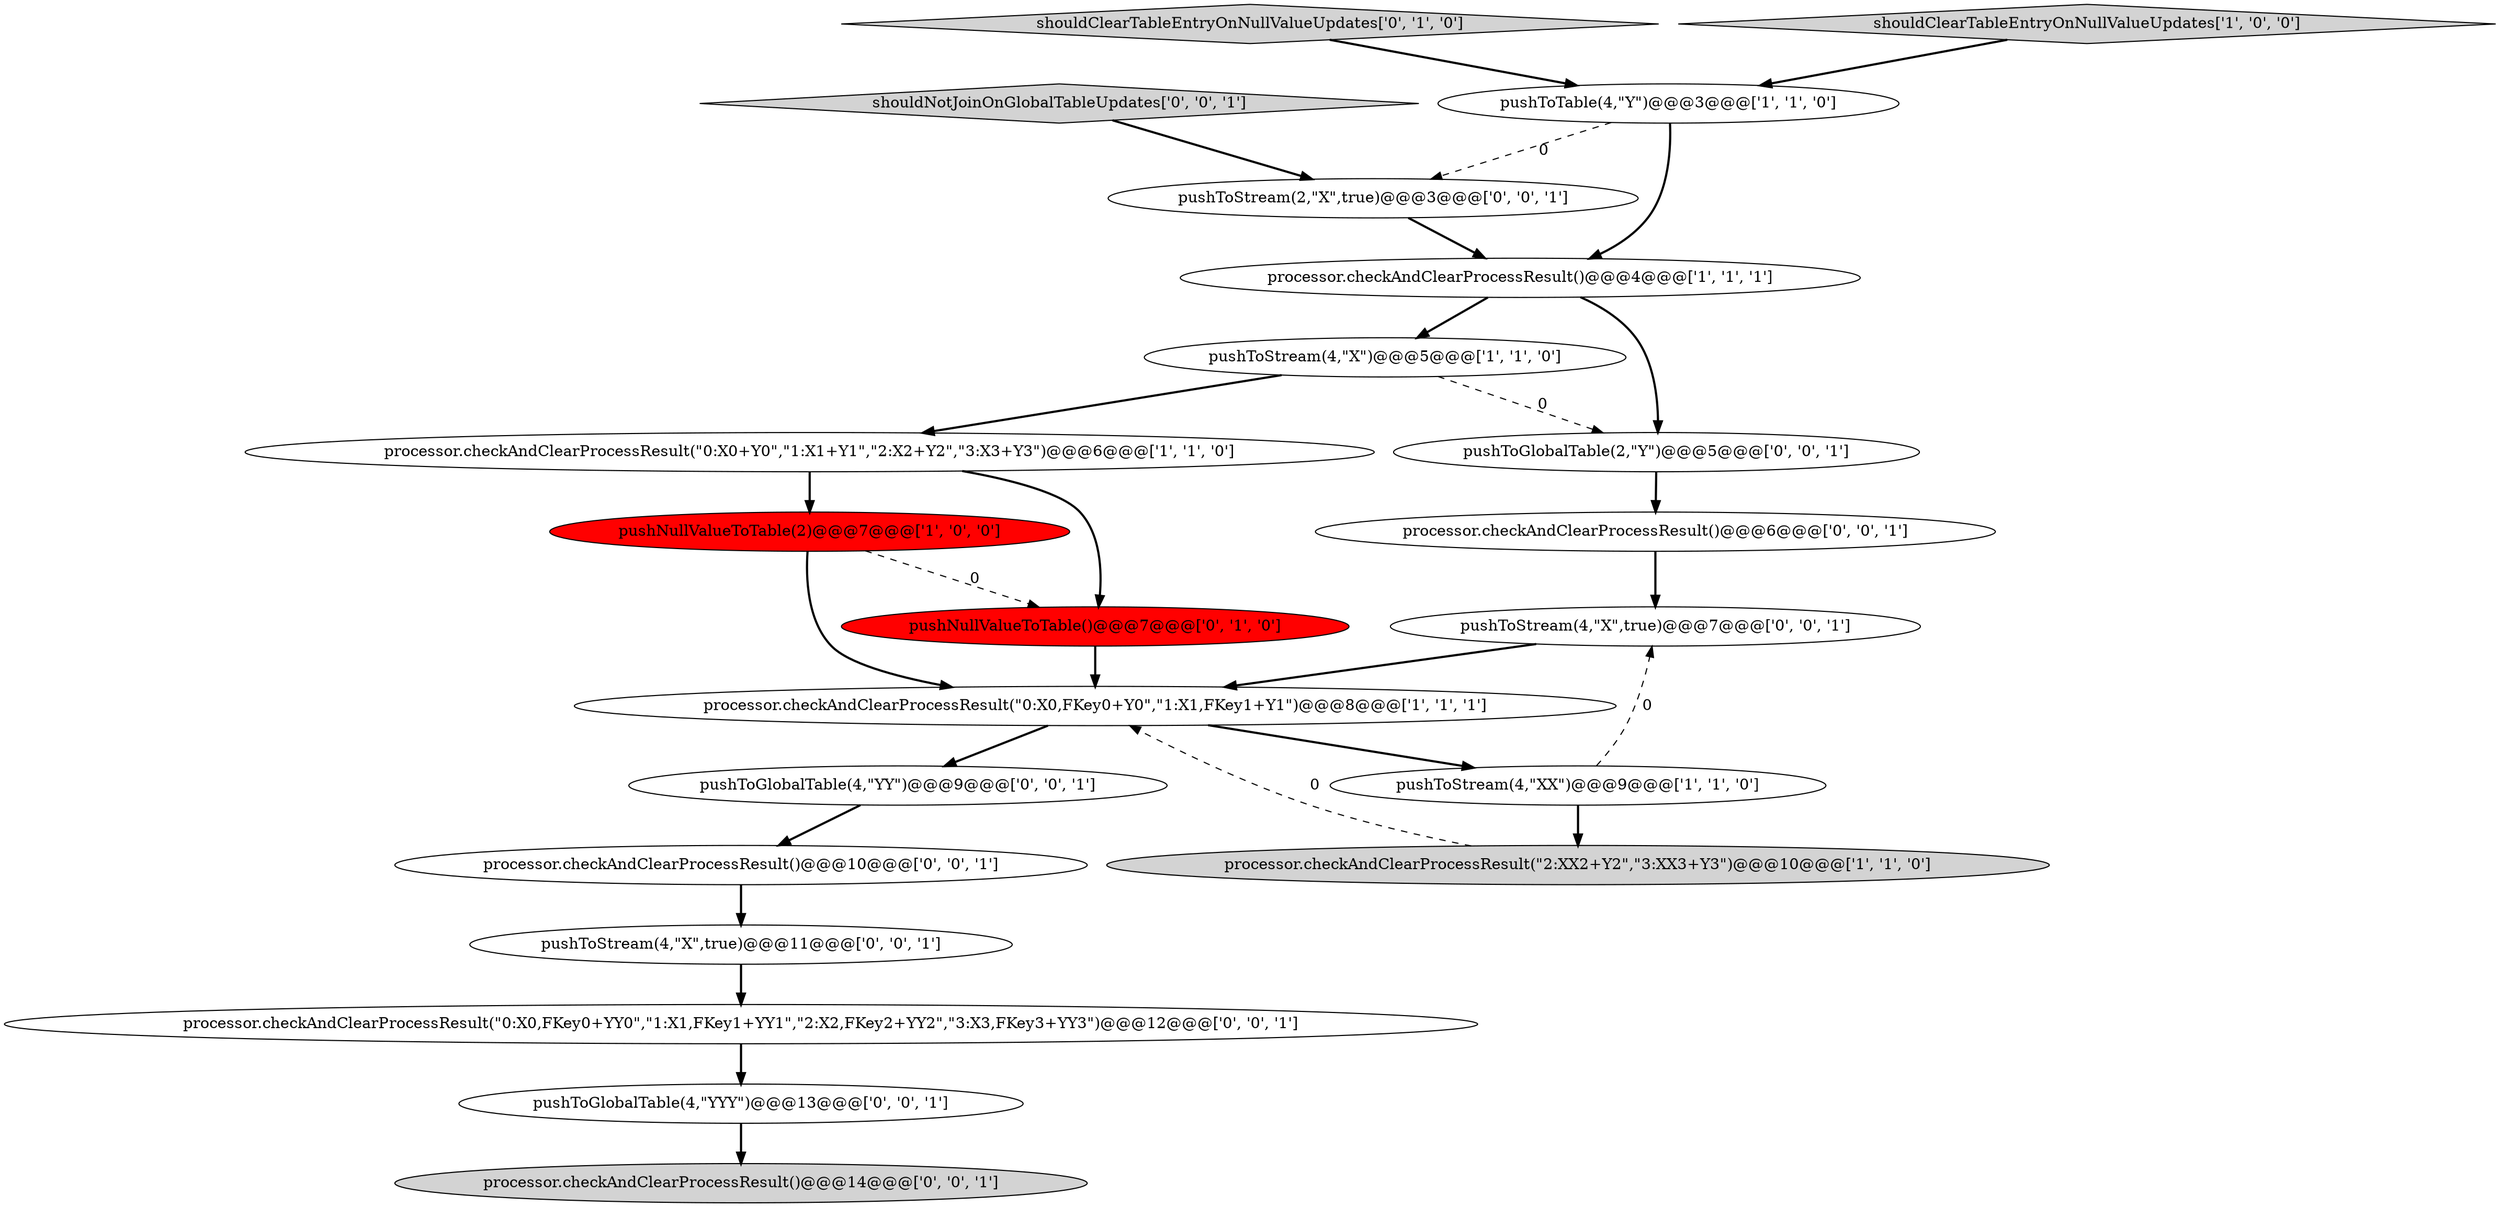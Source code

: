 digraph {
13 [style = filled, label = "processor.checkAndClearProcessResult()@@@6@@@['0', '0', '1']", fillcolor = white, shape = ellipse image = "AAA0AAABBB3BBB"];
16 [style = filled, label = "processor.checkAndClearProcessResult()@@@10@@@['0', '0', '1']", fillcolor = white, shape = ellipse image = "AAA0AAABBB3BBB"];
7 [style = filled, label = "processor.checkAndClearProcessResult(\"0:X0,FKey0+Y0\",\"1:X1,FKey1+Y1\")@@@8@@@['1', '1', '1']", fillcolor = white, shape = ellipse image = "AAA0AAABBB1BBB"];
3 [style = filled, label = "pushToStream(4,\"XX\")@@@9@@@['1', '1', '0']", fillcolor = white, shape = ellipse image = "AAA0AAABBB1BBB"];
5 [style = filled, label = "processor.checkAndClearProcessResult()@@@4@@@['1', '1', '1']", fillcolor = white, shape = ellipse image = "AAA0AAABBB1BBB"];
11 [style = filled, label = "processor.checkAndClearProcessResult(\"0:X0,FKey0+YY0\",\"1:X1,FKey1+YY1\",\"2:X2,FKey2+YY2\",\"3:X3,FKey3+YY3\")@@@12@@@['0', '0', '1']", fillcolor = white, shape = ellipse image = "AAA0AAABBB3BBB"];
9 [style = filled, label = "pushNullValueToTable()@@@7@@@['0', '1', '0']", fillcolor = red, shape = ellipse image = "AAA1AAABBB2BBB"];
21 [style = filled, label = "pushToGlobalTable(4,\"YYY\")@@@13@@@['0', '0', '1']", fillcolor = white, shape = ellipse image = "AAA0AAABBB3BBB"];
17 [style = filled, label = "shouldNotJoinOnGlobalTableUpdates['0', '0', '1']", fillcolor = lightgray, shape = diamond image = "AAA0AAABBB3BBB"];
15 [style = filled, label = "pushToStream(2,\"X\",true)@@@3@@@['0', '0', '1']", fillcolor = white, shape = ellipse image = "AAA0AAABBB3BBB"];
18 [style = filled, label = "pushToGlobalTable(4,\"YY\")@@@9@@@['0', '0', '1']", fillcolor = white, shape = ellipse image = "AAA0AAABBB3BBB"];
19 [style = filled, label = "processor.checkAndClearProcessResult()@@@14@@@['0', '0', '1']", fillcolor = lightgray, shape = ellipse image = "AAA0AAABBB3BBB"];
14 [style = filled, label = "pushToStream(4,\"X\",true)@@@11@@@['0', '0', '1']", fillcolor = white, shape = ellipse image = "AAA0AAABBB3BBB"];
12 [style = filled, label = "pushToStream(4,\"X\",true)@@@7@@@['0', '0', '1']", fillcolor = white, shape = ellipse image = "AAA0AAABBB3BBB"];
0 [style = filled, label = "pushToTable(4,\"Y\")@@@3@@@['1', '1', '0']", fillcolor = white, shape = ellipse image = "AAA0AAABBB1BBB"];
4 [style = filled, label = "processor.checkAndClearProcessResult(\"2:XX2+Y2\",\"3:XX3+Y3\")@@@10@@@['1', '1', '0']", fillcolor = lightgray, shape = ellipse image = "AAA0AAABBB1BBB"];
6 [style = filled, label = "processor.checkAndClearProcessResult(\"0:X0+Y0\",\"1:X1+Y1\",\"2:X2+Y2\",\"3:X3+Y3\")@@@6@@@['1', '1', '0']", fillcolor = white, shape = ellipse image = "AAA0AAABBB1BBB"];
10 [style = filled, label = "shouldClearTableEntryOnNullValueUpdates['0', '1', '0']", fillcolor = lightgray, shape = diamond image = "AAA0AAABBB2BBB"];
8 [style = filled, label = "shouldClearTableEntryOnNullValueUpdates['1', '0', '0']", fillcolor = lightgray, shape = diamond image = "AAA0AAABBB1BBB"];
2 [style = filled, label = "pushNullValueToTable(2)@@@7@@@['1', '0', '0']", fillcolor = red, shape = ellipse image = "AAA1AAABBB1BBB"];
1 [style = filled, label = "pushToStream(4,\"X\")@@@5@@@['1', '1', '0']", fillcolor = white, shape = ellipse image = "AAA0AAABBB1BBB"];
20 [style = filled, label = "pushToGlobalTable(2,\"Y\")@@@5@@@['0', '0', '1']", fillcolor = white, shape = ellipse image = "AAA0AAABBB3BBB"];
20->13 [style = bold, label=""];
21->19 [style = bold, label=""];
5->20 [style = bold, label=""];
11->21 [style = bold, label=""];
0->15 [style = dashed, label="0"];
9->7 [style = bold, label=""];
3->4 [style = bold, label=""];
12->7 [style = bold, label=""];
7->3 [style = bold, label=""];
15->5 [style = bold, label=""];
6->2 [style = bold, label=""];
1->20 [style = dashed, label="0"];
8->0 [style = bold, label=""];
5->1 [style = bold, label=""];
1->6 [style = bold, label=""];
13->12 [style = bold, label=""];
3->12 [style = dashed, label="0"];
2->9 [style = dashed, label="0"];
4->7 [style = dashed, label="0"];
10->0 [style = bold, label=""];
17->15 [style = bold, label=""];
7->18 [style = bold, label=""];
16->14 [style = bold, label=""];
2->7 [style = bold, label=""];
6->9 [style = bold, label=""];
14->11 [style = bold, label=""];
0->5 [style = bold, label=""];
18->16 [style = bold, label=""];
}

